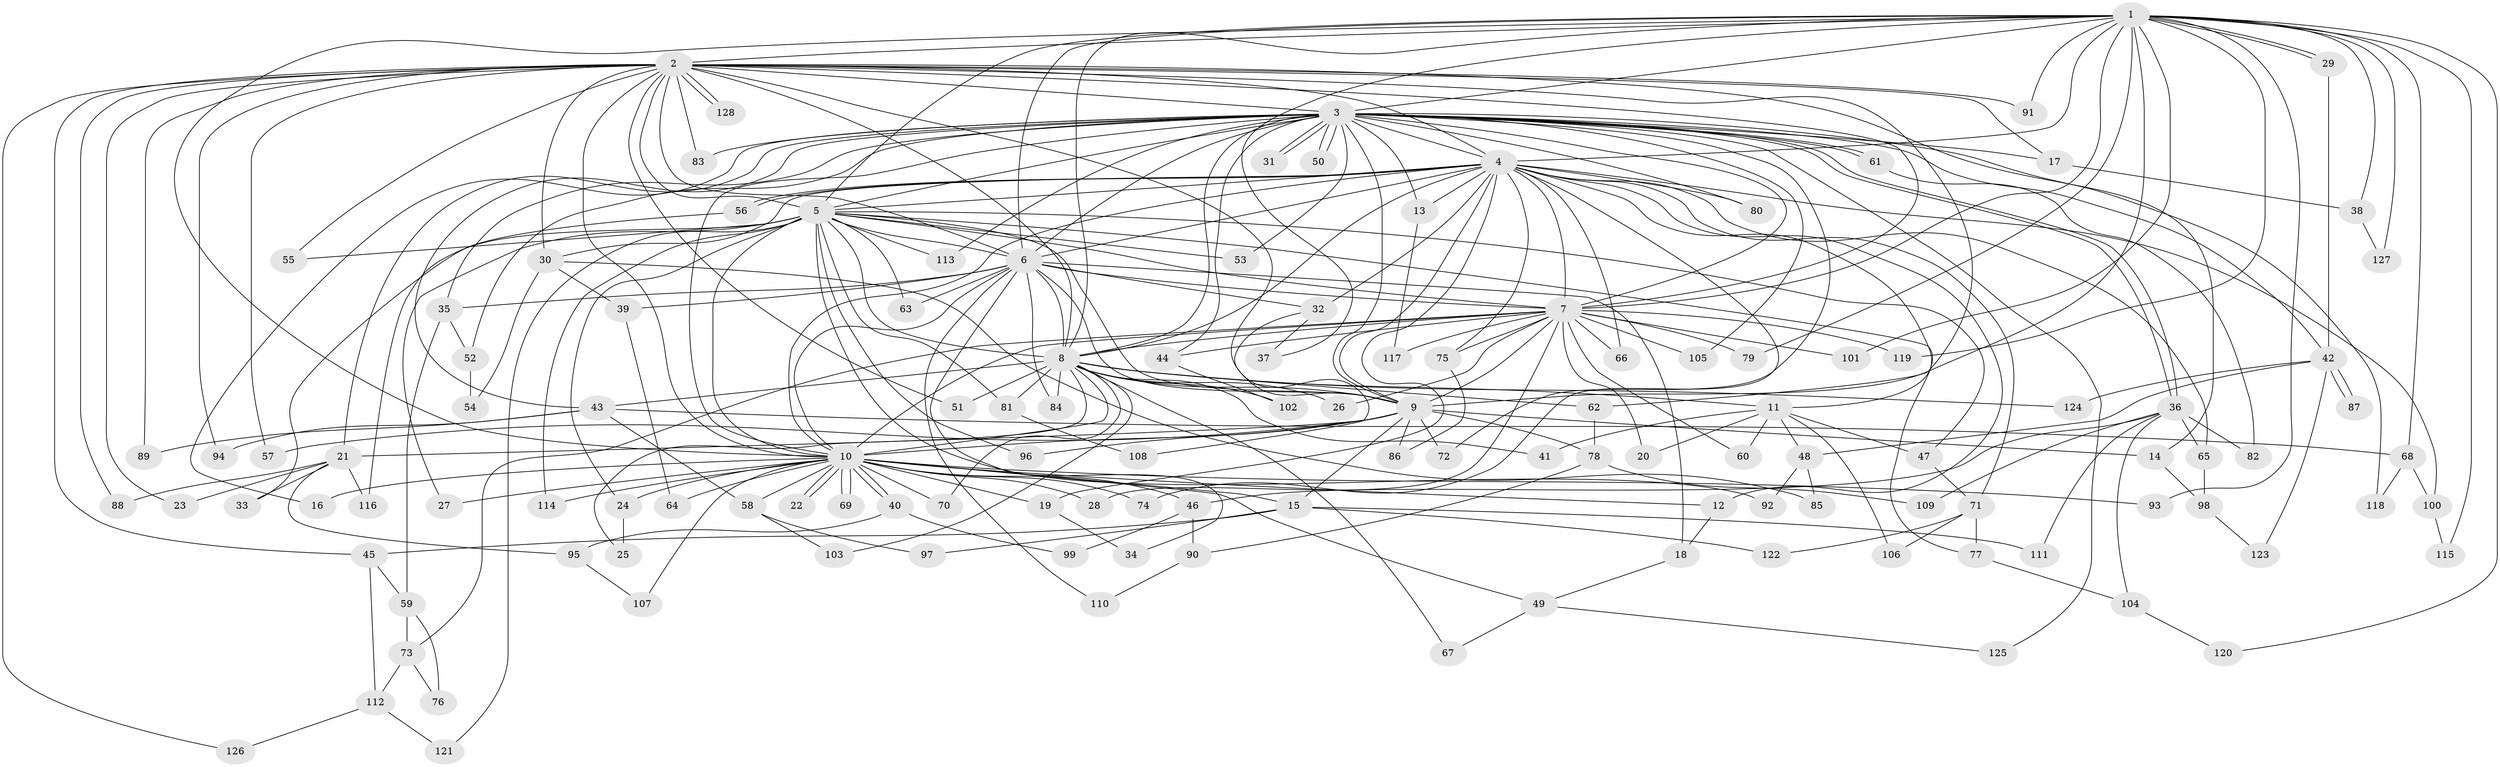 // Generated by graph-tools (version 1.1) at 2025/25/03/09/25 03:25:52]
// undirected, 128 vertices, 281 edges
graph export_dot {
graph [start="1"]
  node [color=gray90,style=filled];
  1;
  2;
  3;
  4;
  5;
  6;
  7;
  8;
  9;
  10;
  11;
  12;
  13;
  14;
  15;
  16;
  17;
  18;
  19;
  20;
  21;
  22;
  23;
  24;
  25;
  26;
  27;
  28;
  29;
  30;
  31;
  32;
  33;
  34;
  35;
  36;
  37;
  38;
  39;
  40;
  41;
  42;
  43;
  44;
  45;
  46;
  47;
  48;
  49;
  50;
  51;
  52;
  53;
  54;
  55;
  56;
  57;
  58;
  59;
  60;
  61;
  62;
  63;
  64;
  65;
  66;
  67;
  68;
  69;
  70;
  71;
  72;
  73;
  74;
  75;
  76;
  77;
  78;
  79;
  80;
  81;
  82;
  83;
  84;
  85;
  86;
  87;
  88;
  89;
  90;
  91;
  92;
  93;
  94;
  95;
  96;
  97;
  98;
  99;
  100;
  101;
  102;
  103;
  104;
  105;
  106;
  107;
  108;
  109;
  110;
  111;
  112;
  113;
  114;
  115;
  116;
  117;
  118;
  119;
  120;
  121;
  122;
  123;
  124;
  125;
  126;
  127;
  128;
  1 -- 2;
  1 -- 3;
  1 -- 4;
  1 -- 5;
  1 -- 6;
  1 -- 7;
  1 -- 8;
  1 -- 9;
  1 -- 10;
  1 -- 29;
  1 -- 29;
  1 -- 37;
  1 -- 38;
  1 -- 68;
  1 -- 79;
  1 -- 91;
  1 -- 93;
  1 -- 101;
  1 -- 115;
  1 -- 119;
  1 -- 120;
  1 -- 127;
  2 -- 3;
  2 -- 4;
  2 -- 5;
  2 -- 6;
  2 -- 7;
  2 -- 8;
  2 -- 9;
  2 -- 10;
  2 -- 14;
  2 -- 17;
  2 -- 23;
  2 -- 30;
  2 -- 45;
  2 -- 51;
  2 -- 55;
  2 -- 57;
  2 -- 62;
  2 -- 83;
  2 -- 88;
  2 -- 89;
  2 -- 91;
  2 -- 94;
  2 -- 126;
  2 -- 128;
  2 -- 128;
  3 -- 4;
  3 -- 5;
  3 -- 6;
  3 -- 7;
  3 -- 8;
  3 -- 9;
  3 -- 10;
  3 -- 13;
  3 -- 16;
  3 -- 17;
  3 -- 21;
  3 -- 31;
  3 -- 31;
  3 -- 35;
  3 -- 36;
  3 -- 36;
  3 -- 42;
  3 -- 43;
  3 -- 44;
  3 -- 50;
  3 -- 50;
  3 -- 52;
  3 -- 53;
  3 -- 61;
  3 -- 61;
  3 -- 72;
  3 -- 80;
  3 -- 83;
  3 -- 105;
  3 -- 113;
  3 -- 118;
  3 -- 125;
  4 -- 5;
  4 -- 6;
  4 -- 7;
  4 -- 8;
  4 -- 9;
  4 -- 10;
  4 -- 11;
  4 -- 12;
  4 -- 13;
  4 -- 19;
  4 -- 30;
  4 -- 32;
  4 -- 56;
  4 -- 56;
  4 -- 65;
  4 -- 66;
  4 -- 71;
  4 -- 74;
  4 -- 75;
  4 -- 80;
  4 -- 100;
  5 -- 6;
  5 -- 7;
  5 -- 8;
  5 -- 9;
  5 -- 10;
  5 -- 24;
  5 -- 27;
  5 -- 33;
  5 -- 47;
  5 -- 53;
  5 -- 55;
  5 -- 63;
  5 -- 77;
  5 -- 81;
  5 -- 92;
  5 -- 96;
  5 -- 113;
  5 -- 114;
  5 -- 121;
  6 -- 7;
  6 -- 8;
  6 -- 9;
  6 -- 10;
  6 -- 18;
  6 -- 32;
  6 -- 34;
  6 -- 35;
  6 -- 39;
  6 -- 63;
  6 -- 84;
  6 -- 110;
  7 -- 8;
  7 -- 9;
  7 -- 10;
  7 -- 20;
  7 -- 26;
  7 -- 28;
  7 -- 44;
  7 -- 60;
  7 -- 66;
  7 -- 73;
  7 -- 75;
  7 -- 79;
  7 -- 101;
  7 -- 105;
  7 -- 117;
  7 -- 119;
  8 -- 9;
  8 -- 10;
  8 -- 11;
  8 -- 25;
  8 -- 26;
  8 -- 41;
  8 -- 43;
  8 -- 51;
  8 -- 62;
  8 -- 67;
  8 -- 70;
  8 -- 81;
  8 -- 84;
  8 -- 102;
  8 -- 103;
  8 -- 124;
  9 -- 10;
  9 -- 14;
  9 -- 15;
  9 -- 21;
  9 -- 57;
  9 -- 72;
  9 -- 78;
  9 -- 86;
  9 -- 96;
  10 -- 12;
  10 -- 15;
  10 -- 16;
  10 -- 19;
  10 -- 22;
  10 -- 22;
  10 -- 24;
  10 -- 27;
  10 -- 28;
  10 -- 40;
  10 -- 40;
  10 -- 46;
  10 -- 49;
  10 -- 58;
  10 -- 64;
  10 -- 69;
  10 -- 69;
  10 -- 70;
  10 -- 74;
  10 -- 93;
  10 -- 107;
  10 -- 114;
  11 -- 20;
  11 -- 41;
  11 -- 47;
  11 -- 48;
  11 -- 60;
  11 -- 106;
  12 -- 18;
  13 -- 117;
  14 -- 98;
  15 -- 45;
  15 -- 97;
  15 -- 111;
  15 -- 122;
  17 -- 38;
  18 -- 49;
  19 -- 34;
  21 -- 23;
  21 -- 33;
  21 -- 88;
  21 -- 95;
  21 -- 116;
  24 -- 25;
  29 -- 42;
  30 -- 39;
  30 -- 54;
  30 -- 85;
  32 -- 37;
  32 -- 108;
  35 -- 52;
  35 -- 59;
  36 -- 46;
  36 -- 65;
  36 -- 82;
  36 -- 104;
  36 -- 109;
  36 -- 111;
  38 -- 127;
  39 -- 64;
  40 -- 95;
  40 -- 99;
  42 -- 48;
  42 -- 87;
  42 -- 87;
  42 -- 123;
  42 -- 124;
  43 -- 58;
  43 -- 68;
  43 -- 89;
  43 -- 94;
  44 -- 102;
  45 -- 59;
  45 -- 112;
  46 -- 90;
  46 -- 99;
  47 -- 71;
  48 -- 85;
  48 -- 92;
  49 -- 67;
  49 -- 125;
  52 -- 54;
  56 -- 116;
  58 -- 97;
  58 -- 103;
  59 -- 73;
  59 -- 76;
  61 -- 82;
  62 -- 78;
  65 -- 98;
  68 -- 100;
  68 -- 118;
  71 -- 77;
  71 -- 106;
  71 -- 122;
  73 -- 76;
  73 -- 112;
  75 -- 86;
  77 -- 104;
  78 -- 90;
  78 -- 109;
  81 -- 108;
  90 -- 110;
  95 -- 107;
  98 -- 123;
  100 -- 115;
  104 -- 120;
  112 -- 121;
  112 -- 126;
}
